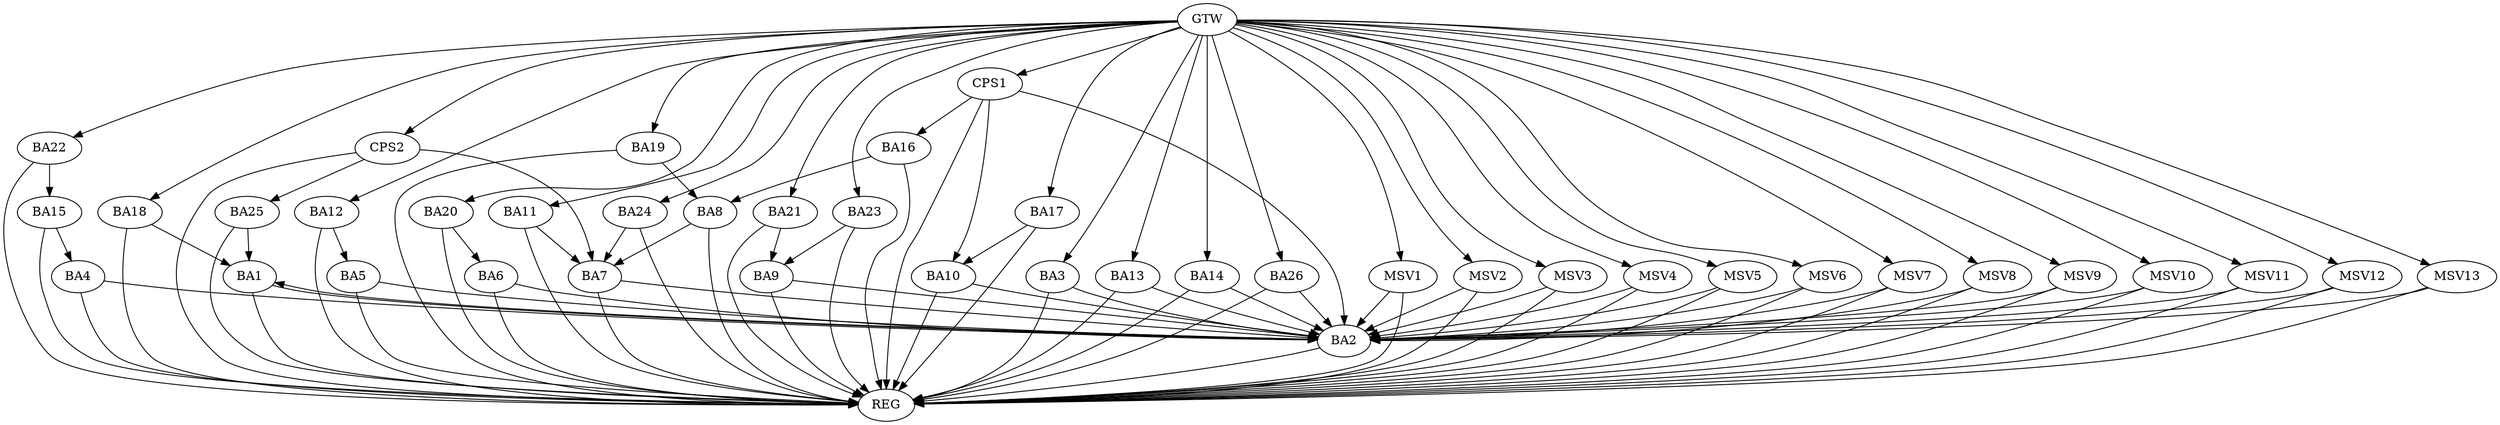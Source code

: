 strict digraph G {
  BA1 [ label="BA1" ];
  BA2 [ label="BA2" ];
  BA3 [ label="BA3" ];
  BA4 [ label="BA4" ];
  BA5 [ label="BA5" ];
  BA6 [ label="BA6" ];
  BA7 [ label="BA7" ];
  BA8 [ label="BA8" ];
  BA9 [ label="BA9" ];
  BA10 [ label="BA10" ];
  BA11 [ label="BA11" ];
  BA12 [ label="BA12" ];
  BA13 [ label="BA13" ];
  BA14 [ label="BA14" ];
  BA15 [ label="BA15" ];
  BA16 [ label="BA16" ];
  BA17 [ label="BA17" ];
  BA18 [ label="BA18" ];
  BA19 [ label="BA19" ];
  BA20 [ label="BA20" ];
  BA21 [ label="BA21" ];
  BA22 [ label="BA22" ];
  BA23 [ label="BA23" ];
  BA24 [ label="BA24" ];
  BA25 [ label="BA25" ];
  BA26 [ label="BA26" ];
  CPS1 [ label="CPS1" ];
  CPS2 [ label="CPS2" ];
  GTW [ label="GTW" ];
  REG [ label="REG" ];
  MSV1 [ label="MSV1" ];
  MSV2 [ label="MSV2" ];
  MSV3 [ label="MSV3" ];
  MSV4 [ label="MSV4" ];
  MSV5 [ label="MSV5" ];
  MSV6 [ label="MSV6" ];
  MSV7 [ label="MSV7" ];
  MSV8 [ label="MSV8" ];
  MSV9 [ label="MSV9" ];
  MSV10 [ label="MSV10" ];
  MSV11 [ label="MSV11" ];
  MSV12 [ label="MSV12" ];
  MSV13 [ label="MSV13" ];
  BA1 -> BA2;
  BA2 -> BA1;
  BA3 -> BA2;
  BA4 -> BA2;
  BA5 -> BA2;
  BA6 -> BA2;
  BA7 -> BA2;
  BA8 -> BA7;
  BA9 -> BA2;
  BA10 -> BA2;
  BA11 -> BA7;
  BA12 -> BA5;
  BA13 -> BA2;
  BA14 -> BA2;
  BA15 -> BA4;
  BA16 -> BA8;
  BA17 -> BA10;
  BA18 -> BA1;
  BA19 -> BA8;
  BA20 -> BA6;
  BA21 -> BA9;
  BA22 -> BA15;
  BA23 -> BA9;
  BA24 -> BA7;
  BA25 -> BA1;
  BA26 -> BA2;
  CPS1 -> BA10;
  CPS1 -> BA2;
  CPS1 -> BA16;
  CPS2 -> BA7;
  CPS2 -> BA25;
  GTW -> BA3;
  GTW -> BA11;
  GTW -> BA12;
  GTW -> BA13;
  GTW -> BA14;
  GTW -> BA17;
  GTW -> BA18;
  GTW -> BA19;
  GTW -> BA20;
  GTW -> BA21;
  GTW -> BA22;
  GTW -> BA23;
  GTW -> BA24;
  GTW -> BA26;
  GTW -> CPS1;
  GTW -> CPS2;
  BA1 -> REG;
  BA2 -> REG;
  BA3 -> REG;
  BA4 -> REG;
  BA5 -> REG;
  BA6 -> REG;
  BA7 -> REG;
  BA8 -> REG;
  BA9 -> REG;
  BA10 -> REG;
  BA11 -> REG;
  BA12 -> REG;
  BA13 -> REG;
  BA14 -> REG;
  BA15 -> REG;
  BA16 -> REG;
  BA17 -> REG;
  BA18 -> REG;
  BA19 -> REG;
  BA20 -> REG;
  BA21 -> REG;
  BA22 -> REG;
  BA23 -> REG;
  BA24 -> REG;
  BA25 -> REG;
  BA26 -> REG;
  CPS1 -> REG;
  CPS2 -> REG;
  MSV1 -> BA2;
  MSV2 -> BA2;
  GTW -> MSV1;
  MSV1 -> REG;
  GTW -> MSV2;
  MSV2 -> REG;
  MSV3 -> BA2;
  MSV4 -> BA2;
  GTW -> MSV3;
  MSV3 -> REG;
  GTW -> MSV4;
  MSV4 -> REG;
  MSV5 -> BA2;
  MSV6 -> BA2;
  GTW -> MSV5;
  MSV5 -> REG;
  GTW -> MSV6;
  MSV6 -> REG;
  MSV7 -> BA2;
  GTW -> MSV7;
  MSV7 -> REG;
  MSV8 -> BA2;
  GTW -> MSV8;
  MSV8 -> REG;
  MSV9 -> BA2;
  MSV10 -> BA2;
  GTW -> MSV9;
  MSV9 -> REG;
  GTW -> MSV10;
  MSV10 -> REG;
  MSV11 -> BA2;
  GTW -> MSV11;
  MSV11 -> REG;
  MSV12 -> BA2;
  GTW -> MSV12;
  MSV12 -> REG;
  MSV13 -> BA2;
  GTW -> MSV13;
  MSV13 -> REG;
}
